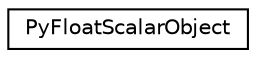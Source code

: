 digraph "Graphical Class Hierarchy"
{
 // LATEX_PDF_SIZE
  edge [fontname="Helvetica",fontsize="10",labelfontname="Helvetica",labelfontsize="10"];
  node [fontname="Helvetica",fontsize="10",shape=record];
  rankdir="LR";
  Node0 [label="PyFloatScalarObject",height=0.2,width=0.4,color="black", fillcolor="white", style="filled",URL="$structPyFloatScalarObject.html",tooltip=" "];
}
